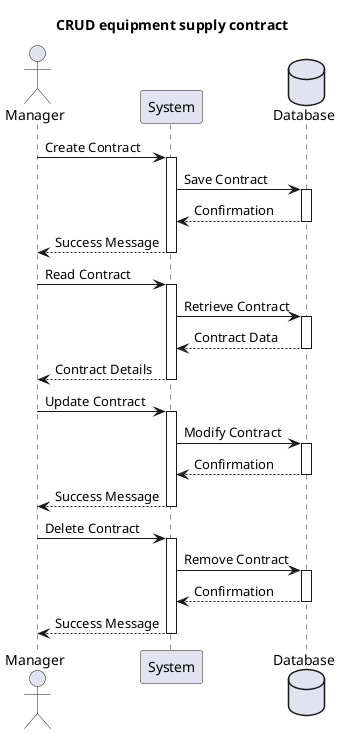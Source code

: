 @startuml
title CRUD equipment supply contract

actor Manager
participant System
database Database

Manager -> System: Create Contract
activate System
System -> Database: Save Contract
activate Database
Database --> System: Confirmation
deactivate Database
System --> Manager: Success Message
deactivate System

Manager -> System: Read Contract
activate System
System -> Database: Retrieve Contract
activate Database
Database --> System: Contract Data
deactivate Database
System --> Manager: Contract Details
deactivate System

Manager -> System: Update Contract
activate System
System -> Database: Modify Contract
activate Database
Database --> System: Confirmation
deactivate Database
System --> Manager: Success Message
deactivate System

Manager -> System: Delete Contract
activate System
System -> Database: Remove Contract
activate Database
Database --> System: Confirmation
deactivate Database
System --> Manager: Success Message
deactivate System
@enduml
